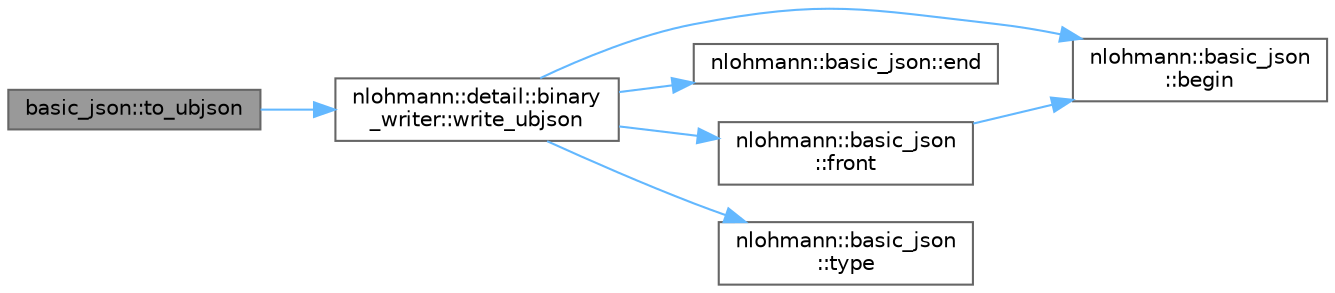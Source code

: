 digraph "basic_json::to_ubjson"
{
 // LATEX_PDF_SIZE
  bgcolor="transparent";
  edge [fontname=Helvetica,fontsize=10,labelfontname=Helvetica,labelfontsize=10];
  node [fontname=Helvetica,fontsize=10,shape=box,height=0.2,width=0.4];
  rankdir="LR";
  Node1 [id="Node000001",label="basic_json::to_ubjson",height=0.2,width=0.4,color="gray40", fillcolor="grey60", style="filled", fontcolor="black",tooltip="create a UBJSON serialization of a given JSON value"];
  Node1 -> Node2 [id="edge1_Node000001_Node000002",color="steelblue1",style="solid",tooltip=" "];
  Node2 [id="Node000002",label="nlohmann::detail::binary\l_writer::write_ubjson",height=0.2,width=0.4,color="grey40", fillcolor="white", style="filled",URL="$classnlohmann_1_1detail_1_1binary__writer.html#a0f6c65053d859269f88eb4ebb0cd7060",tooltip=" "];
  Node2 -> Node3 [id="edge2_Node000002_Node000003",color="steelblue1",style="solid",tooltip=" "];
  Node3 [id="Node000003",label="nlohmann::basic_json\l::begin",height=0.2,width=0.4,color="grey40", fillcolor="white", style="filled",URL="$classnlohmann_1_1basic__json.html#a23b495b4c282e4afacf382f5b49af7c7",tooltip="returns an iterator to the first element"];
  Node2 -> Node4 [id="edge3_Node000002_Node000004",color="steelblue1",style="solid",tooltip=" "];
  Node4 [id="Node000004",label="nlohmann::basic_json::end",height=0.2,width=0.4,color="grey40", fillcolor="white", style="filled",URL="$classnlohmann_1_1basic__json.html#a931267ec3f09eb67e4382f321b2c52bc",tooltip="returns an iterator to one past the last element"];
  Node2 -> Node5 [id="edge4_Node000002_Node000005",color="steelblue1",style="solid",tooltip=" "];
  Node5 [id="Node000005",label="nlohmann::basic_json\l::front",height=0.2,width=0.4,color="grey40", fillcolor="white", style="filled",URL="$classnlohmann_1_1basic__json.html#a5417ca43ae5e7a3a2f82eee2d915c6ed",tooltip="access the first element"];
  Node5 -> Node3 [id="edge5_Node000005_Node000003",color="steelblue1",style="solid",tooltip=" "];
  Node2 -> Node6 [id="edge6_Node000002_Node000006",color="steelblue1",style="solid",tooltip=" "];
  Node6 [id="Node000006",label="nlohmann::basic_json\l::type",height=0.2,width=0.4,color="grey40", fillcolor="white", style="filled",URL="$classnlohmann_1_1basic__json.html#a5b7c4b35a0ad9f97474912a08965d7ad",tooltip="return the type of the JSON value (explicit)"];
}
